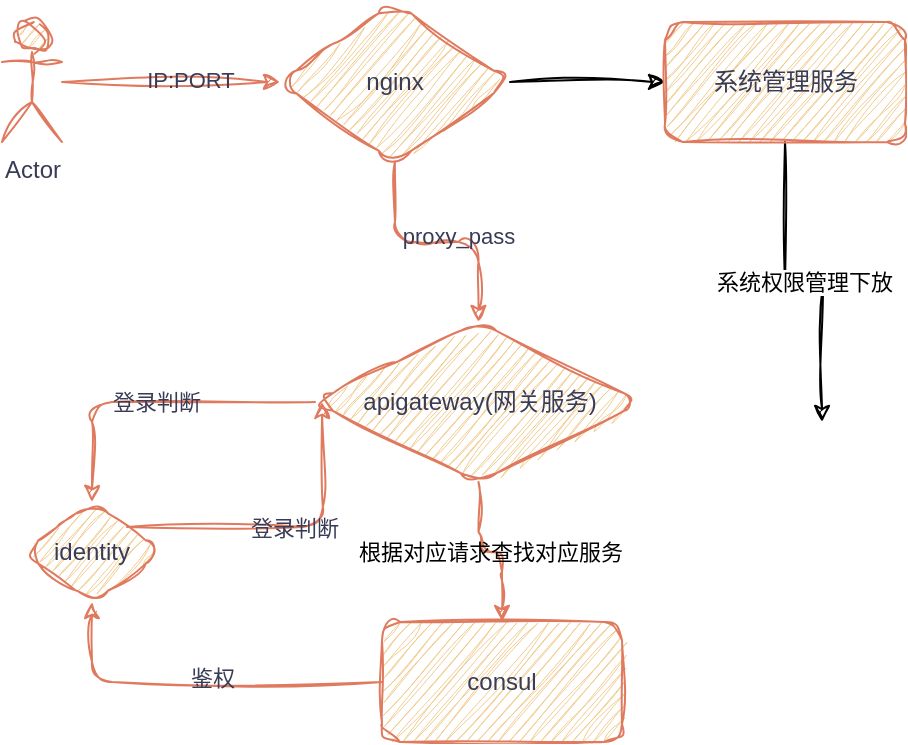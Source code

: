 <mxfile version="21.1.1" type="github">
  <diagram name="第 1 页" id="YG0pK4gPXe1OfzLrQ7Dj">
    <mxGraphModel dx="1134" dy="770" grid="1" gridSize="10" guides="1" tooltips="1" connect="1" arrows="1" fold="1" page="1" pageScale="1" pageWidth="827" pageHeight="1169" math="0" shadow="0">
      <root>
        <mxCell id="0" />
        <mxCell id="1" parent="0" />
        <mxCell id="G88FasHc9i8MGPDfRjqv-6" value="" style="edgeStyle=orthogonalEdgeStyle;rounded=1;orthogonalLoop=1;jettySize=auto;html=1;labelBackgroundColor=none;strokeColor=#E07A5F;fontColor=default;sketch=1;curveFitting=1;jiggle=2;" parent="1" source="G88FasHc9i8MGPDfRjqv-4" target="G88FasHc9i8MGPDfRjqv-5" edge="1">
          <mxGeometry relative="1" as="geometry" />
        </mxCell>
        <mxCell id="G88FasHc9i8MGPDfRjqv-8" value="IP:PORT" style="edgeLabel;html=1;align=center;verticalAlign=middle;resizable=0;points=[];labelBackgroundColor=none;fontColor=#393C56;rounded=1;sketch=1;curveFitting=1;jiggle=2;" parent="G88FasHc9i8MGPDfRjqv-6" vertex="1" connectable="0">
          <mxGeometry x="0.164" y="1" relative="1" as="geometry">
            <mxPoint as="offset" />
          </mxGeometry>
        </mxCell>
        <mxCell id="G88FasHc9i8MGPDfRjqv-4" value="Actor" style="shape=umlActor;verticalLabelPosition=bottom;verticalAlign=top;html=1;outlineConnect=0;labelBackgroundColor=none;fillColor=#F2CC8F;strokeColor=#E07A5F;fontColor=#393C56;rounded=1;sketch=1;curveFitting=1;jiggle=2;" parent="1" vertex="1">
          <mxGeometry x="160" y="130" width="30" height="60" as="geometry" />
        </mxCell>
        <mxCell id="G88FasHc9i8MGPDfRjqv-10" value="" style="edgeStyle=orthogonalEdgeStyle;rounded=1;orthogonalLoop=1;jettySize=auto;html=1;labelBackgroundColor=none;strokeColor=#E07A5F;fontColor=default;sketch=1;curveFitting=1;jiggle=2;" parent="1" source="G88FasHc9i8MGPDfRjqv-5" target="G88FasHc9i8MGPDfRjqv-9" edge="1">
          <mxGeometry relative="1" as="geometry" />
        </mxCell>
        <mxCell id="G88FasHc9i8MGPDfRjqv-11" value="proxy_pass" style="edgeLabel;html=1;align=center;verticalAlign=middle;resizable=0;points=[];labelBackgroundColor=none;fontColor=#393C56;rounded=1;sketch=1;curveFitting=1;jiggle=2;" parent="G88FasHc9i8MGPDfRjqv-10" vertex="1" connectable="0">
          <mxGeometry x="0.157" y="3" relative="1" as="geometry">
            <mxPoint x="1" as="offset" />
          </mxGeometry>
        </mxCell>
        <mxCell id="uX7T23QG_y_XXcAIUDoi-2" value="" style="edgeStyle=orthogonalEdgeStyle;rounded=0;orthogonalLoop=1;jettySize=auto;html=1;sketch=1;curveFitting=1;jiggle=2;" parent="1" source="G88FasHc9i8MGPDfRjqv-5" target="uX7T23QG_y_XXcAIUDoi-1" edge="1">
          <mxGeometry relative="1" as="geometry" />
        </mxCell>
        <mxCell id="G88FasHc9i8MGPDfRjqv-5" value="nginx" style="rhombus;whiteSpace=wrap;html=1;verticalAlign=middle;horizontal=1;labelBackgroundColor=none;fillColor=#F2CC8F;strokeColor=#E07A5F;fontColor=#393C56;rounded=1;sketch=1;curveFitting=1;jiggle=2;" parent="1" vertex="1">
          <mxGeometry x="299" y="120" width="115" height="80" as="geometry" />
        </mxCell>
        <mxCell id="G88FasHc9i8MGPDfRjqv-13" value="根据对应请求查找对应服务" style="edgeStyle=orthogonalEdgeStyle;rounded=1;orthogonalLoop=1;jettySize=auto;html=1;labelBackgroundColor=none;strokeColor=#E07A5F;fontColor=default;sketch=1;curveFitting=1;jiggle=2;" parent="1" source="G88FasHc9i8MGPDfRjqv-9" target="G88FasHc9i8MGPDfRjqv-12" edge="1">
          <mxGeometry relative="1" as="geometry" />
        </mxCell>
        <mxCell id="G88FasHc9i8MGPDfRjqv-17" style="edgeStyle=orthogonalEdgeStyle;rounded=1;orthogonalLoop=1;jettySize=auto;html=1;labelBackgroundColor=none;strokeColor=#E07A5F;fontColor=default;sketch=1;curveFitting=1;jiggle=2;" parent="1" source="G88FasHc9i8MGPDfRjqv-9" target="G88FasHc9i8MGPDfRjqv-14" edge="1">
          <mxGeometry relative="1" as="geometry" />
        </mxCell>
        <mxCell id="G88FasHc9i8MGPDfRjqv-24" value="登录判断" style="edgeLabel;html=1;align=center;verticalAlign=middle;resizable=0;points=[];labelBackgroundColor=none;fontColor=#393C56;rounded=1;sketch=1;curveFitting=1;jiggle=2;" parent="G88FasHc9i8MGPDfRjqv-17" vertex="1" connectable="0">
          <mxGeometry x="-0.015" relative="1" as="geometry">
            <mxPoint as="offset" />
          </mxGeometry>
        </mxCell>
        <mxCell id="G88FasHc9i8MGPDfRjqv-9" value="apigateway(网关服务)" style="rhombus;whiteSpace=wrap;html=1;labelBackgroundColor=none;fillColor=#F2CC8F;strokeColor=#E07A5F;fontColor=#393C56;rounded=1;sketch=1;curveFitting=1;jiggle=2;" parent="1" vertex="1">
          <mxGeometry x="316.5" y="280" width="163.5" height="80" as="geometry" />
        </mxCell>
        <mxCell id="G88FasHc9i8MGPDfRjqv-15" value="" style="edgeStyle=orthogonalEdgeStyle;rounded=1;orthogonalLoop=1;jettySize=auto;html=1;labelBackgroundColor=none;strokeColor=#E07A5F;fontColor=default;sketch=1;curveFitting=1;jiggle=2;" parent="1" source="G88FasHc9i8MGPDfRjqv-12" target="G88FasHc9i8MGPDfRjqv-14" edge="1">
          <mxGeometry relative="1" as="geometry" />
        </mxCell>
        <mxCell id="G88FasHc9i8MGPDfRjqv-16" value="鉴权" style="edgeLabel;html=1;align=center;verticalAlign=middle;resizable=0;points=[];labelBackgroundColor=none;fontColor=#393C56;rounded=1;sketch=1;curveFitting=1;jiggle=2;" parent="G88FasHc9i8MGPDfRjqv-15" vertex="1" connectable="0">
          <mxGeometry x="-0.08" y="-2" relative="1" as="geometry">
            <mxPoint as="offset" />
          </mxGeometry>
        </mxCell>
        <mxCell id="G88FasHc9i8MGPDfRjqv-12" value="consul" style="rounded=1;whiteSpace=wrap;html=1;labelBackgroundColor=none;fillColor=#F2CC8F;strokeColor=#E07A5F;fontColor=#393C56;sketch=1;curveFitting=1;jiggle=2;" parent="1" vertex="1">
          <mxGeometry x="350" y="430" width="120" height="60" as="geometry" />
        </mxCell>
        <mxCell id="G88FasHc9i8MGPDfRjqv-18" style="edgeStyle=orthogonalEdgeStyle;rounded=1;orthogonalLoop=1;jettySize=auto;html=1;exitX=1;exitY=0;exitDx=0;exitDy=0;labelBackgroundColor=none;strokeColor=#E07A5F;fontColor=default;sketch=1;curveFitting=1;jiggle=2;" parent="1" source="G88FasHc9i8MGPDfRjqv-14" edge="1">
          <mxGeometry relative="1" as="geometry">
            <mxPoint x="320" y="320" as="targetPoint" />
            <mxPoint x="190" y="392.5" as="sourcePoint" />
          </mxGeometry>
        </mxCell>
        <mxCell id="G88FasHc9i8MGPDfRjqv-19" value="登录判断" style="edgeLabel;html=1;align=center;verticalAlign=middle;resizable=0;points=[];labelBackgroundColor=none;fontColor=#393C56;rounded=1;sketch=1;curveFitting=1;jiggle=2;" parent="G88FasHc9i8MGPDfRjqv-18" vertex="1" connectable="0">
          <mxGeometry x="0.025" y="1" relative="1" as="geometry">
            <mxPoint x="1" y="1" as="offset" />
          </mxGeometry>
        </mxCell>
        <mxCell id="G88FasHc9i8MGPDfRjqv-14" value="identity" style="rhombus;whiteSpace=wrap;html=1;rounded=1;labelBackgroundColor=none;fillColor=#F2CC8F;strokeColor=#E07A5F;fontColor=#393C56;sketch=1;curveFitting=1;jiggle=2;" parent="1" vertex="1">
          <mxGeometry x="170" y="370" width="70" height="50" as="geometry" />
        </mxCell>
        <mxCell id="uX7T23QG_y_XXcAIUDoi-3" value="系统权限管理下放" style="edgeStyle=orthogonalEdgeStyle;rounded=0;orthogonalLoop=1;jettySize=auto;html=1;sketch=1;curveFitting=1;jiggle=2;" parent="1" source="uX7T23QG_y_XXcAIUDoi-1" edge="1">
          <mxGeometry relative="1" as="geometry">
            <mxPoint x="570" y="330" as="targetPoint" />
          </mxGeometry>
        </mxCell>
        <mxCell id="uX7T23QG_y_XXcAIUDoi-1" value="系统管理服务" style="whiteSpace=wrap;html=1;fillColor=#F2CC8F;strokeColor=#E07A5F;fontColor=#393C56;labelBackgroundColor=none;rounded=1;sketch=1;curveFitting=1;jiggle=2;" parent="1" vertex="1">
          <mxGeometry x="491.5" y="130" width="120" height="60" as="geometry" />
        </mxCell>
      </root>
    </mxGraphModel>
  </diagram>
</mxfile>
